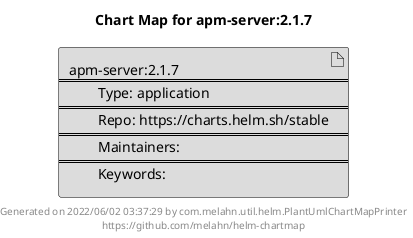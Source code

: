@startuml
skinparam linetype ortho
skinparam backgroundColor white
skinparam usecaseBorderColor black
skinparam usecaseArrowColor LightSlateGray
skinparam artifactBorderColor black
skinparam artifactArrowColor LightSlateGray

title Chart Map for apm-server:2.1.7

'There is one referenced Helm Chart
artifact "apm-server:2.1.7\n====\n\tType: application\n====\n\tRepo: https://charts.helm.sh/stable\n====\n\tMaintainers: \n====\n\tKeywords: " as apm_server_2_1_7 #Gainsboro

'There are 0 referenced Docker Images

'Chart Dependencies

center footer Generated on 2022/06/02 03:37:29 by com.melahn.util.helm.PlantUmlChartMapPrinter\nhttps://github.com/melahn/helm-chartmap
@enduml
